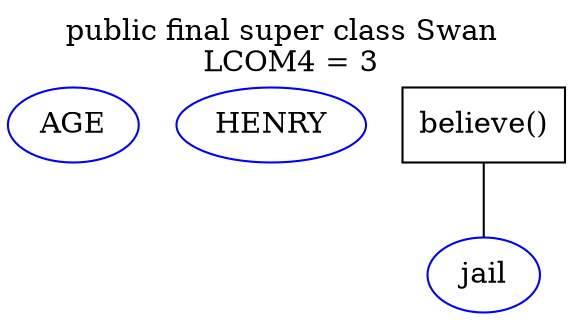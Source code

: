 graph G
{
	overlap=scalexy;
	labelloc="t";
	label="public final super class Swan \n LCOM4 = 3";

	node[shape=ellipse,color=blue]
		1[label="AGE"]
		2[label="HENRY"]
		3[label="jail"];

	node[shape=rectangle,color=black]
		4[label="believe()"];

	4 -- 3;
}
